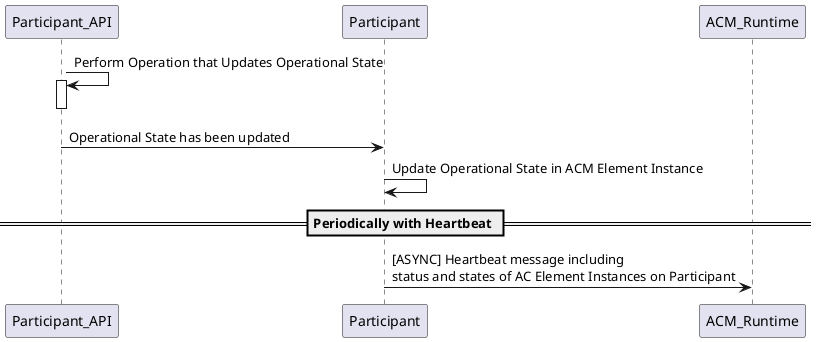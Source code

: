 @startuml
participant Participant_API
participant Participant
participant ACM_Runtime

Participant_API -> Participant_API: Perform Operation that Updates Operational State
activate Participant_API
deactivate Participant_API

Participant_API -> Participant: Operational State has been updated
Participant -> Participant: Update Operational State in ACM Element Instance

== Periodically with Heartbeat ==
Participant -> ACM_Runtime: [ASYNC] Heartbeat message including\nstatus and states of AC Element Instances on Participant

@enduml
